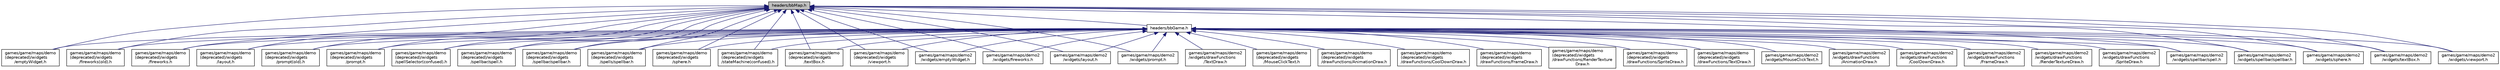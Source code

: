 digraph "headers/bbMap.h"
{
 // LATEX_PDF_SIZE
  edge [fontname="Helvetica",fontsize="10",labelfontname="Helvetica",labelfontsize="10"];
  node [fontname="Helvetica",fontsize="10",shape=record];
  Node1 [label="headers/bbMap.h",height=0.2,width=0.4,color="black", fillcolor="grey75", style="filled", fontcolor="black",tooltip="bbMap stores game data pertaining to one map in the game"];
  Node1 -> Node2 [dir="back",color="midnightblue",fontsize="10",style="solid",fontname="Helvetica"];
  Node2 [label="games/game/maps/demo\l(deprecated)/widgets\l/emptyWidget.h",height=0.2,width=0.4,color="black", fillcolor="white", style="filled",URL="$demo_07deprecated_08_2widgets_2emptyWidget_8h.html",tooltip="The functions in this folder define the behavior of an object with class bbWidget and type NULL."];
  Node1 -> Node3 [dir="back",color="midnightblue",fontsize="10",style="solid",fontname="Helvetica"];
  Node3 [label="games/game/maps/demo\l(deprecated)/widgets\l/fireworks(old).h",height=0.2,width=0.4,color="black", fillcolor="white", style="filled",URL="$fireworks_07old_08_8h.html",tooltip="The functions in this file define the behavior of an object with class bbWidget and type fireworks."];
  Node1 -> Node4 [dir="back",color="midnightblue",fontsize="10",style="solid",fontname="Helvetica"];
  Node4 [label="games/game/maps/demo\l(deprecated)/widgets\l/fireworks.h",height=0.2,width=0.4,color="black", fillcolor="white", style="filled",URL="$demo_07deprecated_08_2widgets_2fireworks_8h.html",tooltip="The functions in this folder define the behavior of an object with class bbWidget and type fireworks."];
  Node1 -> Node5 [dir="back",color="midnightblue",fontsize="10",style="solid",fontname="Helvetica"];
  Node5 [label="games/game/maps/demo\l(deprecated)/widgets\l/layout.h",height=0.2,width=0.4,color="black", fillcolor="white", style="filled",URL="$demo_07deprecated_08_2widgets_2layout_8h.html",tooltip="The functions in this folder define the behavior of an object with class bbWidget and type NULL."];
  Node1 -> Node6 [dir="back",color="midnightblue",fontsize="10",style="solid",fontname="Helvetica"];
  Node6 [label="games/game/maps/demo\l(deprecated)/widgets\l/prompt(old).h",height=0.2,width=0.4,color="black", fillcolor="white", style="filled",URL="$prompt_07old_08_8h.html",tooltip="The functions in this folder define the behavior of an object with class bbWidget and type prompt."];
  Node1 -> Node7 [dir="back",color="midnightblue",fontsize="10",style="solid",fontname="Helvetica"];
  Node7 [label="games/game/maps/demo\l(deprecated)/widgets\l/prompt.h",height=0.2,width=0.4,color="black", fillcolor="white", style="filled",URL="$demo_07deprecated_08_2widgets_2prompt_8h.html",tooltip="The functions in this file define the behavior of an object with class bbWidget and type prompt Promp..."];
  Node1 -> Node8 [dir="back",color="midnightblue",fontsize="10",style="solid",fontname="Helvetica"];
  Node8 [label="games/game/maps/demo\l(deprecated)/widgets\l/spellSelector(confused).h",height=0.2,width=0.4,color="black", fillcolor="white", style="filled",URL="$spellSelector_07confused_08_8h.html",tooltip=" "];
  Node1 -> Node9 [dir="back",color="midnightblue",fontsize="10",style="solid",fontname="Helvetica"];
  Node9 [label="games/game/maps/demo\l(deprecated)/widgets\l/spellbar/spell.h",height=0.2,width=0.4,color="black", fillcolor="white", style="filled",URL="$demo_07deprecated_08_2widgets_2spellbar_2spell_8h.html",tooltip=" "];
  Node1 -> Node10 [dir="back",color="midnightblue",fontsize="10",style="solid",fontname="Helvetica"];
  Node10 [label="games/game/maps/demo\l(deprecated)/widgets\l/spellbar/spellbar.h",height=0.2,width=0.4,color="black", fillcolor="white", style="filled",URL="$demo_07deprecated_08_2widgets_2spellbar_2spellbar_8h.html",tooltip=" "];
  Node1 -> Node11 [dir="back",color="midnightblue",fontsize="10",style="solid",fontname="Helvetica"];
  Node11 [label="games/game/maps/demo\l(deprecated)/widgets\l/spells/spellbar.h",height=0.2,width=0.4,color="black", fillcolor="white", style="filled",URL="$demo_07deprecated_08_2widgets_2spells_2spellbar_8h.html",tooltip="The functions in this file define the behavior of an object with class bbWidget and type spellBar and..."];
  Node1 -> Node12 [dir="back",color="midnightblue",fontsize="10",style="solid",fontname="Helvetica"];
  Node12 [label="games/game/maps/demo\l(deprecated)/widgets\l/sphere.h",height=0.2,width=0.4,color="black", fillcolor="white", style="filled",URL="$demo_07deprecated_08_2widgets_2sphere_8h.html",tooltip="The functions in this file define the behavior of an object with class bbWidget and type Sphere The s..."];
  Node1 -> Node13 [dir="back",color="midnightblue",fontsize="10",style="solid",fontname="Helvetica"];
  Node13 [label="games/game/maps/demo\l(deprecated)/widgets\l/stateMachine(confused).h",height=0.2,width=0.4,color="black", fillcolor="white", style="filled",URL="$stateMachine_07confused_08_8h.html",tooltip=" "];
  Node1 -> Node14 [dir="back",color="midnightblue",fontsize="10",style="solid",fontname="Helvetica"];
  Node14 [label="games/game/maps/demo\l(deprecated)/widgets\l/textBox.h",height=0.2,width=0.4,color="black", fillcolor="white", style="filled",URL="$demo_07deprecated_08_2widgets_2textBox_8h.html",tooltip="The functions in this file define the behavior of an object with class bbWidget and type textBox."];
  Node1 -> Node15 [dir="back",color="midnightblue",fontsize="10",style="solid",fontname="Helvetica"];
  Node15 [label="games/game/maps/demo\l(deprecated)/widgets\l/viewport.h",height=0.2,width=0.4,color="black", fillcolor="white", style="filled",URL="$demo_07deprecated_08_2widgets_2viewport_8h.html",tooltip="The functions in this folder define the behavior of an object with class bbWidget and type NULL."];
  Node1 -> Node16 [dir="back",color="midnightblue",fontsize="10",style="solid",fontname="Helvetica"];
  Node16 [label="games/game/maps/demo2\l/widgets/emptyWidget.h",height=0.2,width=0.4,color="black", fillcolor="white", style="filled",URL="$demo2_2widgets_2emptyWidget_8h.html",tooltip="The functions in this folder define the behavior of an object with class bbWidget and type NULL."];
  Node1 -> Node17 [dir="back",color="midnightblue",fontsize="10",style="solid",fontname="Helvetica"];
  Node17 [label="games/game/maps/demo2\l/widgets/fireworks.h",height=0.2,width=0.4,color="black", fillcolor="white", style="filled",URL="$demo2_2widgets_2fireworks_8h.html",tooltip="The functions in this folder define the behavior of an object with class bbWidget and type fireworks."];
  Node1 -> Node18 [dir="back",color="midnightblue",fontsize="10",style="solid",fontname="Helvetica"];
  Node18 [label="games/game/maps/demo2\l/widgets/layout.h",height=0.2,width=0.4,color="black", fillcolor="white", style="filled",URL="$demo2_2widgets_2layout_8h.html",tooltip="The functions in this folder define the behavior of an object with class bbWidget and type NULL."];
  Node1 -> Node19 [dir="back",color="midnightblue",fontsize="10",style="solid",fontname="Helvetica"];
  Node19 [label="games/game/maps/demo2\l/widgets/prompt.h",height=0.2,width=0.4,color="black", fillcolor="white", style="filled",URL="$demo2_2widgets_2prompt_8h.html",tooltip="The functions in this file define the behavior of an object with class bbWidget and type prompt Promp..."];
  Node1 -> Node20 [dir="back",color="midnightblue",fontsize="10",style="solid",fontname="Helvetica"];
  Node20 [label="games/game/maps/demo2\l/widgets/spellbar/spell.h",height=0.2,width=0.4,color="black", fillcolor="white", style="filled",URL="$demo2_2widgets_2spellbar_2spell_8h.html",tooltip=" "];
  Node1 -> Node21 [dir="back",color="midnightblue",fontsize="10",style="solid",fontname="Helvetica"];
  Node21 [label="games/game/maps/demo2\l/widgets/spellbar/spellbar.h",height=0.2,width=0.4,color="black", fillcolor="white", style="filled",URL="$demo2_2widgets_2spellbar_2spellbar_8h.html",tooltip=" "];
  Node1 -> Node22 [dir="back",color="midnightblue",fontsize="10",style="solid",fontname="Helvetica"];
  Node22 [label="games/game/maps/demo2\l/widgets/sphere.h",height=0.2,width=0.4,color="black", fillcolor="white", style="filled",URL="$demo2_2widgets_2sphere_8h.html",tooltip="The functions in this file define the behavior of an object with class bbWidget and type Sphere The s..."];
  Node1 -> Node23 [dir="back",color="midnightblue",fontsize="10",style="solid",fontname="Helvetica"];
  Node23 [label="games/game/maps/demo2\l/widgets/textBox.h",height=0.2,width=0.4,color="black", fillcolor="white", style="filled",URL="$demo2_2widgets_2textBox_8h.html",tooltip="The functions in this file define the behavior of an object with class bbWidget and type textBox."];
  Node1 -> Node24 [dir="back",color="midnightblue",fontsize="10",style="solid",fontname="Helvetica"];
  Node24 [label="games/game/maps/demo2\l/widgets/viewport.h",height=0.2,width=0.4,color="black", fillcolor="white", style="filled",URL="$demo2_2widgets_2viewport_8h.html",tooltip="The functions in this folder define the behavior of an object with class bbWidget and type NULL."];
  Node1 -> Node25 [dir="back",color="midnightblue",fontsize="10",style="solid",fontname="Helvetica"];
  Node25 [label="headers/bbGame.h",height=0.2,width=0.4,color="black", fillcolor="white", style="filled",URL="$bbGame_8h.html",tooltip=" "];
  Node25 -> Node26 [dir="back",color="midnightblue",fontsize="10",style="solid",fontname="Helvetica"];
  Node26 [label="games/game/maps/demo\l(deprecated)/widgets\l/MouseClickText.h",height=0.2,width=0.4,color="black", fillcolor="white", style="filled",URL="$demo_07deprecated_08_2widgets_2MouseClickText_8h.html",tooltip=" "];
  Node25 -> Node27 [dir="back",color="midnightblue",fontsize="10",style="solid",fontname="Helvetica"];
  Node27 [label="games/game/maps/demo\l(deprecated)/widgets\l/drawFunctions/AnimationDraw.h",height=0.2,width=0.4,color="black", fillcolor="white", style="filled",URL="$demo_07deprecated_08_2widgets_2drawFunctions_2AnimationDraw_8h.html",tooltip=" "];
  Node25 -> Node28 [dir="back",color="midnightblue",fontsize="10",style="solid",fontname="Helvetica"];
  Node28 [label="games/game/maps/demo\l(deprecated)/widgets\l/drawFunctions/CoolDownDraw.h",height=0.2,width=0.4,color="black", fillcolor="white", style="filled",URL="$demo_07deprecated_08_2widgets_2drawFunctions_2CoolDownDraw_8h.html",tooltip=" "];
  Node25 -> Node29 [dir="back",color="midnightblue",fontsize="10",style="solid",fontname="Helvetica"];
  Node29 [label="games/game/maps/demo\l(deprecated)/widgets\l/drawFunctions/FrameDraw.h",height=0.2,width=0.4,color="black", fillcolor="white", style="filled",URL="$demo_07deprecated_08_2widgets_2drawFunctions_2FrameDraw_8h.html",tooltip=" "];
  Node25 -> Node30 [dir="back",color="midnightblue",fontsize="10",style="solid",fontname="Helvetica"];
  Node30 [label="games/game/maps/demo\l(deprecated)/widgets\l/drawFunctions/RenderTexture\lDraw.h",height=0.2,width=0.4,color="black", fillcolor="white", style="filled",URL="$demo_07deprecated_08_2widgets_2drawFunctions_2RenderTextureDraw_8h.html",tooltip=" "];
  Node25 -> Node31 [dir="back",color="midnightblue",fontsize="10",style="solid",fontname="Helvetica"];
  Node31 [label="games/game/maps/demo\l(deprecated)/widgets\l/drawFunctions/SpriteDraw.h",height=0.2,width=0.4,color="black", fillcolor="white", style="filled",URL="$demo_07deprecated_08_2widgets_2drawFunctions_2SpriteDraw_8h.html",tooltip=" "];
  Node25 -> Node32 [dir="back",color="midnightblue",fontsize="10",style="solid",fontname="Helvetica"];
  Node32 [label="games/game/maps/demo\l(deprecated)/widgets\l/drawFunctions/TextDraw.h",height=0.2,width=0.4,color="black", fillcolor="white", style="filled",URL="$demo_07deprecated_08_2widgets_2drawFunctions_2TextDraw_8h.html",tooltip=" "];
  Node25 -> Node2 [dir="back",color="midnightblue",fontsize="10",style="solid",fontname="Helvetica"];
  Node25 -> Node3 [dir="back",color="midnightblue",fontsize="10",style="solid",fontname="Helvetica"];
  Node25 -> Node4 [dir="back",color="midnightblue",fontsize="10",style="solid",fontname="Helvetica"];
  Node25 -> Node5 [dir="back",color="midnightblue",fontsize="10",style="solid",fontname="Helvetica"];
  Node25 -> Node6 [dir="back",color="midnightblue",fontsize="10",style="solid",fontname="Helvetica"];
  Node25 -> Node7 [dir="back",color="midnightblue",fontsize="10",style="solid",fontname="Helvetica"];
  Node25 -> Node8 [dir="back",color="midnightblue",fontsize="10",style="solid",fontname="Helvetica"];
  Node25 -> Node9 [dir="back",color="midnightblue",fontsize="10",style="solid",fontname="Helvetica"];
  Node25 -> Node10 [dir="back",color="midnightblue",fontsize="10",style="solid",fontname="Helvetica"];
  Node25 -> Node11 [dir="back",color="midnightblue",fontsize="10",style="solid",fontname="Helvetica"];
  Node25 -> Node12 [dir="back",color="midnightblue",fontsize="10",style="solid",fontname="Helvetica"];
  Node25 -> Node13 [dir="back",color="midnightblue",fontsize="10",style="solid",fontname="Helvetica"];
  Node25 -> Node14 [dir="back",color="midnightblue",fontsize="10",style="solid",fontname="Helvetica"];
  Node25 -> Node15 [dir="back",color="midnightblue",fontsize="10",style="solid",fontname="Helvetica"];
  Node25 -> Node33 [dir="back",color="midnightblue",fontsize="10",style="solid",fontname="Helvetica"];
  Node33 [label="games/game/maps/demo2\l/widgets/MouseClickText.h",height=0.2,width=0.4,color="black", fillcolor="white", style="filled",URL="$demo2_2widgets_2MouseClickText_8h.html",tooltip=" "];
  Node25 -> Node34 [dir="back",color="midnightblue",fontsize="10",style="solid",fontname="Helvetica"];
  Node34 [label="games/game/maps/demo2\l/widgets/drawFunctions\l/AnimationDraw.h",height=0.2,width=0.4,color="black", fillcolor="white", style="filled",URL="$demo2_2widgets_2drawFunctions_2AnimationDraw_8h.html",tooltip=" "];
  Node25 -> Node35 [dir="back",color="midnightblue",fontsize="10",style="solid",fontname="Helvetica"];
  Node35 [label="games/game/maps/demo2\l/widgets/drawFunctions\l/CoolDownDraw.h",height=0.2,width=0.4,color="black", fillcolor="white", style="filled",URL="$demo2_2widgets_2drawFunctions_2CoolDownDraw_8h.html",tooltip=" "];
  Node25 -> Node36 [dir="back",color="midnightblue",fontsize="10",style="solid",fontname="Helvetica"];
  Node36 [label="games/game/maps/demo2\l/widgets/drawFunctions\l/FrameDraw.h",height=0.2,width=0.4,color="black", fillcolor="white", style="filled",URL="$demo2_2widgets_2drawFunctions_2FrameDraw_8h.html",tooltip=" "];
  Node25 -> Node37 [dir="back",color="midnightblue",fontsize="10",style="solid",fontname="Helvetica"];
  Node37 [label="games/game/maps/demo2\l/widgets/drawFunctions\l/RenderTextureDraw.h",height=0.2,width=0.4,color="black", fillcolor="white", style="filled",URL="$demo2_2widgets_2drawFunctions_2RenderTextureDraw_8h.html",tooltip=" "];
  Node25 -> Node38 [dir="back",color="midnightblue",fontsize="10",style="solid",fontname="Helvetica"];
  Node38 [label="games/game/maps/demo2\l/widgets/drawFunctions\l/SpriteDraw.h",height=0.2,width=0.4,color="black", fillcolor="white", style="filled",URL="$demo2_2widgets_2drawFunctions_2SpriteDraw_8h.html",tooltip=" "];
  Node25 -> Node39 [dir="back",color="midnightblue",fontsize="10",style="solid",fontname="Helvetica"];
  Node39 [label="games/game/maps/demo2\l/widgets/drawFunctions\l/TextDraw.h",height=0.2,width=0.4,color="black", fillcolor="white", style="filled",URL="$demo2_2widgets_2drawFunctions_2TextDraw_8h.html",tooltip=" "];
  Node25 -> Node16 [dir="back",color="midnightblue",fontsize="10",style="solid",fontname="Helvetica"];
  Node25 -> Node17 [dir="back",color="midnightblue",fontsize="10",style="solid",fontname="Helvetica"];
  Node25 -> Node18 [dir="back",color="midnightblue",fontsize="10",style="solid",fontname="Helvetica"];
  Node25 -> Node19 [dir="back",color="midnightblue",fontsize="10",style="solid",fontname="Helvetica"];
  Node25 -> Node20 [dir="back",color="midnightblue",fontsize="10",style="solid",fontname="Helvetica"];
  Node25 -> Node21 [dir="back",color="midnightblue",fontsize="10",style="solid",fontname="Helvetica"];
  Node25 -> Node22 [dir="back",color="midnightblue",fontsize="10",style="solid",fontname="Helvetica"];
  Node25 -> Node23 [dir="back",color="midnightblue",fontsize="10",style="solid",fontname="Helvetica"];
  Node25 -> Node24 [dir="back",color="midnightblue",fontsize="10",style="solid",fontname="Helvetica"];
}

